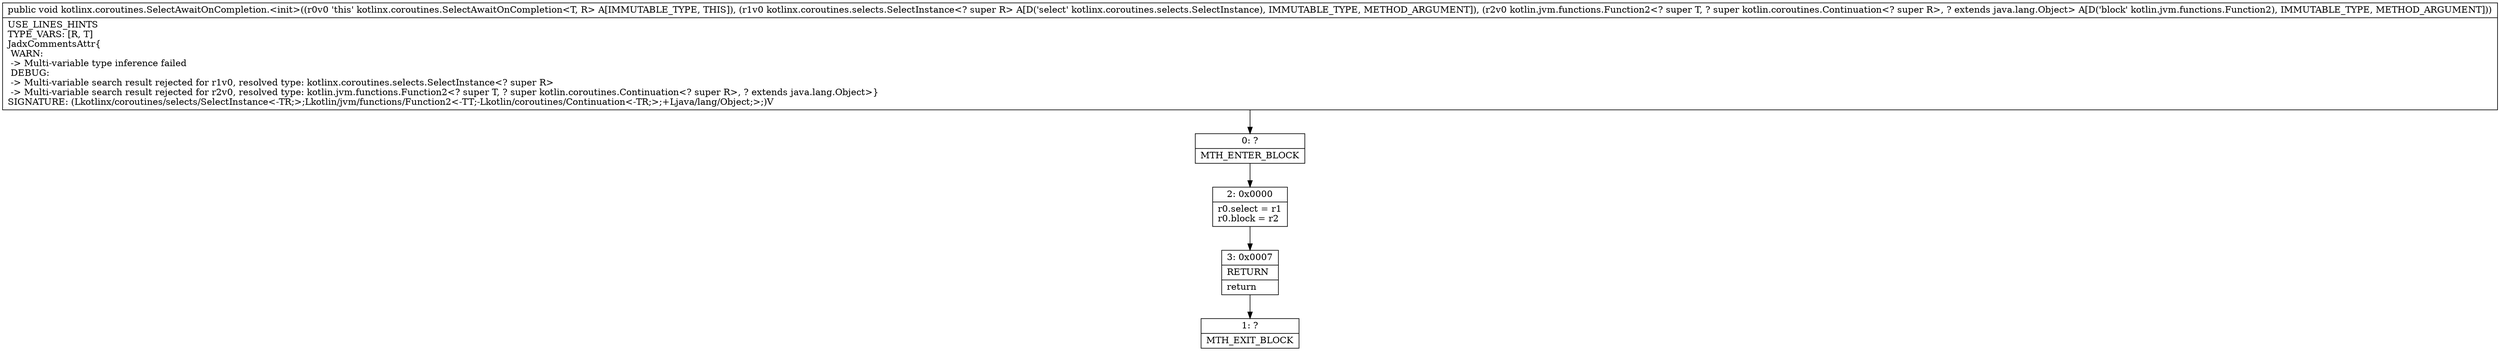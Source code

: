 digraph "CFG forkotlinx.coroutines.SelectAwaitOnCompletion.\<init\>(Lkotlinx\/coroutines\/selects\/SelectInstance;Lkotlin\/jvm\/functions\/Function2;)V" {
Node_0 [shape=record,label="{0\:\ ?|MTH_ENTER_BLOCK\l}"];
Node_2 [shape=record,label="{2\:\ 0x0000|r0.select = r1\lr0.block = r2\l}"];
Node_3 [shape=record,label="{3\:\ 0x0007|RETURN\l|return\l}"];
Node_1 [shape=record,label="{1\:\ ?|MTH_EXIT_BLOCK\l}"];
MethodNode[shape=record,label="{public void kotlinx.coroutines.SelectAwaitOnCompletion.\<init\>((r0v0 'this' kotlinx.coroutines.SelectAwaitOnCompletion\<T, R\> A[IMMUTABLE_TYPE, THIS]), (r1v0 kotlinx.coroutines.selects.SelectInstance\<? super R\> A[D('select' kotlinx.coroutines.selects.SelectInstance), IMMUTABLE_TYPE, METHOD_ARGUMENT]), (r2v0 kotlin.jvm.functions.Function2\<? super T, ? super kotlin.coroutines.Continuation\<? super R\>, ? extends java.lang.Object\> A[D('block' kotlin.jvm.functions.Function2), IMMUTABLE_TYPE, METHOD_ARGUMENT]))  | USE_LINES_HINTS\lTYPE_VARS: [R, T]\lJadxCommentsAttr\{\l WARN: \l \-\> Multi\-variable type inference failed\l DEBUG: \l \-\> Multi\-variable search result rejected for r1v0, resolved type: kotlinx.coroutines.selects.SelectInstance\<? super R\>\l \-\> Multi\-variable search result rejected for r2v0, resolved type: kotlin.jvm.functions.Function2\<? super T, ? super kotlin.coroutines.Continuation\<? super R\>, ? extends java.lang.Object\>\}\lSIGNATURE: (Lkotlinx\/coroutines\/selects\/SelectInstance\<\-TR;\>;Lkotlin\/jvm\/functions\/Function2\<\-TT;\-Lkotlin\/coroutines\/Continuation\<\-TR;\>;+Ljava\/lang\/Object;\>;)V\l}"];
MethodNode -> Node_0;Node_0 -> Node_2;
Node_2 -> Node_3;
Node_3 -> Node_1;
}

